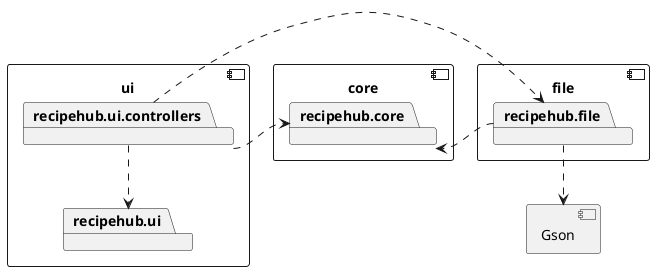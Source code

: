 @startuml packageDiagram

component "core" {
    package "recipehub.core"
}

component "file" {
    package "recipehub.file"
}

component "ui" {
    package "recipehub.ui.controllers"
    package "recipehub.ui"
}

component Gson { 
}

recipehub.ui.controllers .right.> recipehub.core
recipehub.ui.controllers ..> recipehub.ui
recipehub.ui.controllers .right.> recipehub.file
recipehub.file .right.> recipehub.core
recipehub.file ..> Gson

@enduml

